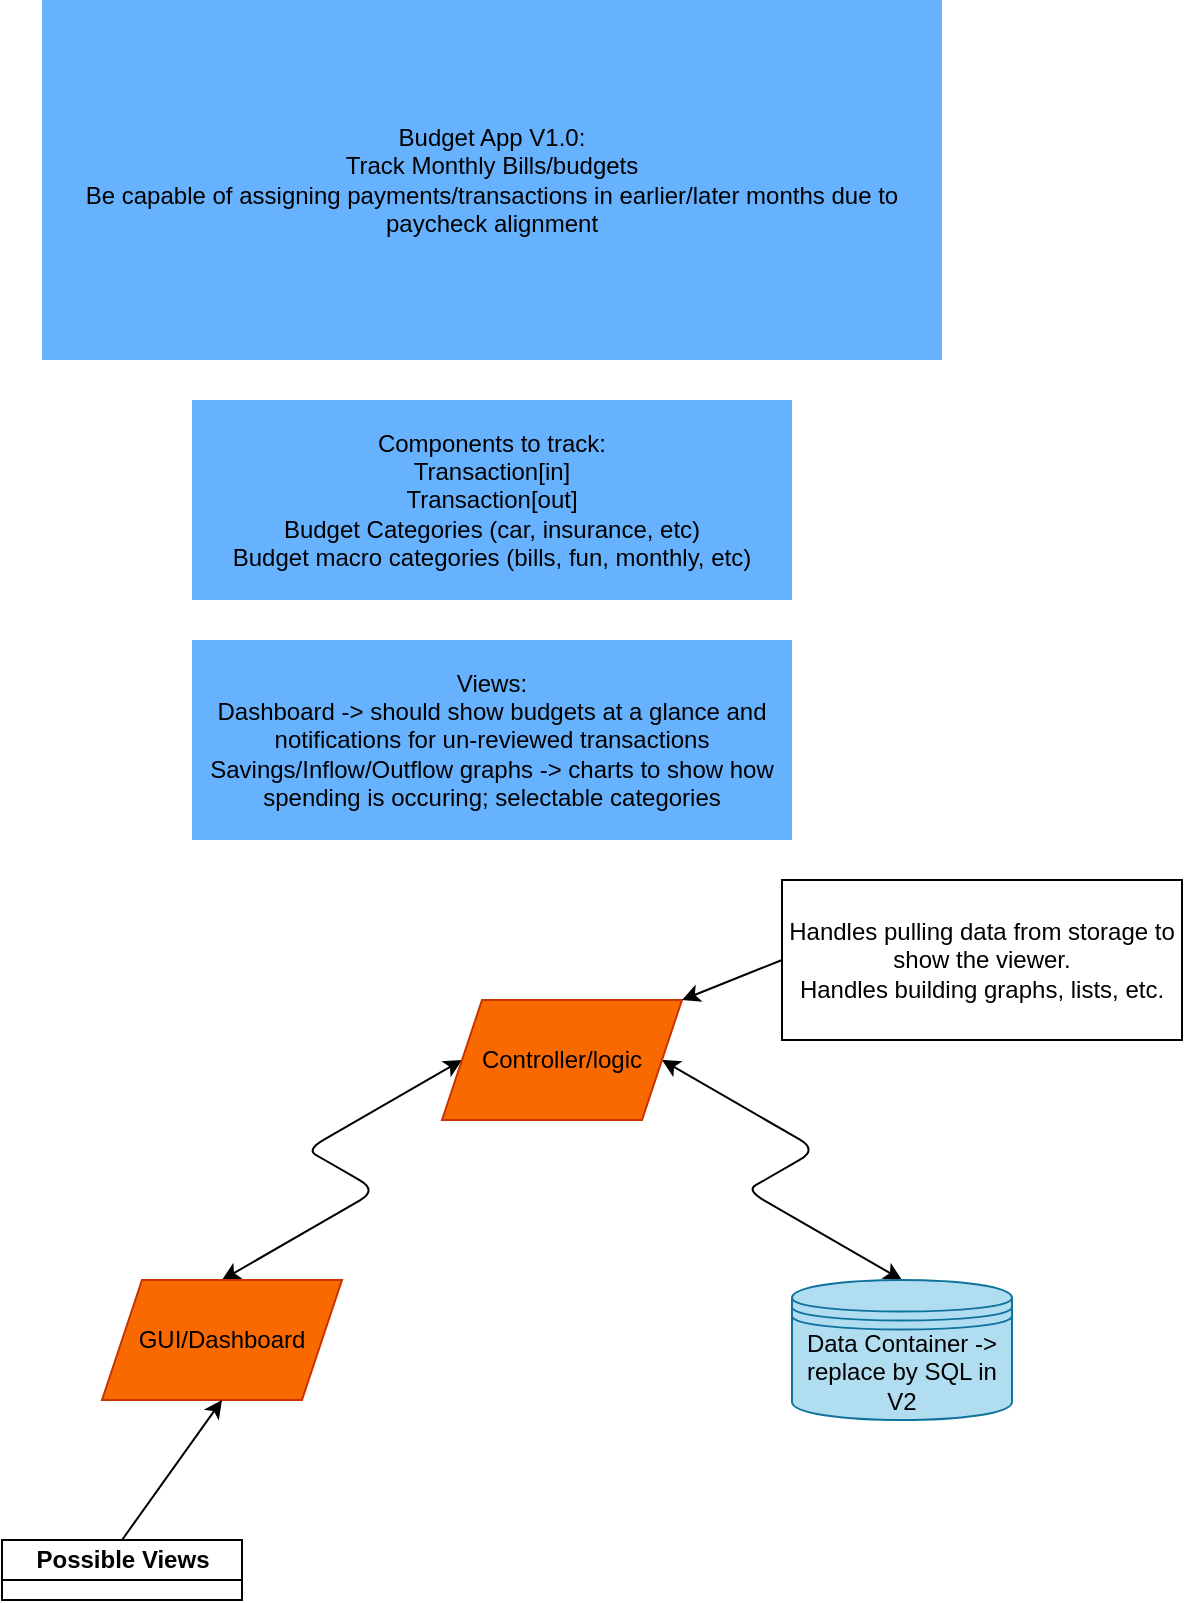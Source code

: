 <mxfile>
    <diagram id="-VVylhuuQzuaavlVenEL" name="Page-1">
        <mxGraphModel dx="1270" dy="936" grid="1" gridSize="10" guides="1" tooltips="1" connect="1" arrows="1" fold="1" page="1" pageScale="1" pageWidth="850" pageHeight="1100" math="0" shadow="0">
            <root>
                <mxCell id="0"/>
                <mxCell id="1" parent="0"/>
                <mxCell id="2" value="Budget App V1.0:&lt;div&gt;Track Monthly Bills/budgets&lt;/div&gt;&lt;div&gt;Be capable of assigning payments/transactions in earlier/later months due to paycheck alignment&lt;/div&gt;" style="text;html=1;align=center;verticalAlign=middle;whiteSpace=wrap;rounded=0;fillColor=#66B2FF;" parent="1" vertex="1">
                    <mxGeometry x="40" y="40" width="450" height="180" as="geometry"/>
                </mxCell>
                <mxCell id="3" value="Components to track:&lt;div&gt;Transaction[in]&lt;/div&gt;&lt;div&gt;Transaction[out]&lt;/div&gt;&lt;div&gt;Budget Categories (car, insurance, etc)&lt;/div&gt;&lt;div&gt;Budget macro categories (bills, fun, monthly, etc)&lt;/div&gt;" style="text;html=1;align=center;verticalAlign=middle;whiteSpace=wrap;rounded=0;fillColor=#66B2FF;" parent="1" vertex="1">
                    <mxGeometry x="115" y="240" width="300" height="100" as="geometry"/>
                </mxCell>
                <mxCell id="4" value="Views:&lt;div&gt;Dashboard -&amp;gt; should show budgets at a glance and notifications for un-reviewed transactions&lt;/div&gt;&lt;div&gt;Savings/Inflow/Outflow graphs -&amp;gt; charts to show how spending is occuring; selectable categories&lt;/div&gt;" style="text;html=1;align=center;verticalAlign=middle;whiteSpace=wrap;rounded=0;fillColor=#66B2FF;" parent="1" vertex="1">
                    <mxGeometry x="115" y="360" width="300" height="100" as="geometry"/>
                </mxCell>
                <mxCell id="8" style="edgeStyle=isometricEdgeStyle;html=1;exitX=0.5;exitY=0;exitDx=0;exitDy=0;entryX=0;entryY=0.5;entryDx=0;entryDy=0;rounded=1;startArrow=classic;startFill=1;curved=0;" parent="1" source="5" target="6" edge="1">
                    <mxGeometry relative="1" as="geometry"/>
                </mxCell>
                <mxCell id="5" value="GUI/Dashboard" style="shape=parallelogram;perimeter=parallelogramPerimeter;whiteSpace=wrap;html=1;fixedSize=1;fillColor=#fa6800;fontColor=#000000;strokeColor=#C73500;" parent="1" vertex="1">
                    <mxGeometry x="70" y="680" width="120" height="60" as="geometry"/>
                </mxCell>
                <mxCell id="9" style="edgeStyle=isometricEdgeStyle;html=1;exitX=1;exitY=0.5;exitDx=0;exitDy=0;entryX=0.5;entryY=0;entryDx=0;entryDy=0;elbow=vertical;startArrow=classic;startFill=1;" parent="1" source="6" target="10" edge="1">
                    <mxGeometry relative="1" as="geometry">
                        <mxPoint x="430" y="680" as="targetPoint"/>
                    </mxGeometry>
                </mxCell>
                <mxCell id="6" value="Controller/logic" style="shape=parallelogram;perimeter=parallelogramPerimeter;whiteSpace=wrap;html=1;fixedSize=1;fillColor=#fa6800;fontColor=#000000;strokeColor=#C73500;" parent="1" vertex="1">
                    <mxGeometry x="240" y="540" width="120" height="60" as="geometry"/>
                </mxCell>
                <mxCell id="10" value="Data Container -&amp;gt; replace by SQL in V2" style="shape=datastore;whiteSpace=wrap;html=1;fillColor=#b1ddf0;strokeColor=#10739e;" parent="1" vertex="1">
                    <mxGeometry x="415" y="680" width="110" height="70" as="geometry"/>
                </mxCell>
                <mxCell id="28" style="edgeStyle=none;html=1;exitX=0.5;exitY=0;exitDx=0;exitDy=0;entryX=0.5;entryY=1;entryDx=0;entryDy=0;" parent="1" source="24" target="5" edge="1">
                    <mxGeometry relative="1" as="geometry"/>
                </mxCell>
                <mxCell id="24" value="Possible Views" style="swimlane;childLayout=stackLayout;resizeParent=1;resizeParentMax=0;startSize=20;html=1;" parent="1" vertex="1" collapsed="1">
                    <mxGeometry x="20" y="810" width="120" height="30" as="geometry">
                        <mxRectangle x="20" y="810" width="120" height="170" as="alternateBounds"/>
                    </mxGeometry>
                </mxCell>
                <mxCell id="25" value="Mobile/Small" style="swimlane;startSize=20;html=1;" parent="24" vertex="1" collapsed="1">
                    <mxGeometry y="20" width="60" height="150" as="geometry">
                        <mxRectangle y="20" width="200" height="150" as="alternateBounds"/>
                    </mxGeometry>
                </mxCell>
                <mxCell id="15" value="Single View capable" style="text;strokeColor=none;fillColor=none;align=left;verticalAlign=top;spacingLeft=4;spacingRight=4;overflow=hidden;rotatable=0;points=[[0,0.5],[1,0.5]];portConstraint=eastwest;whiteSpace=wrap;html=1;" parent="25" vertex="1">
                    <mxGeometry x="10" y="30" width="130" height="26" as="geometry"/>
                </mxCell>
                <mxCell id="16" value="View switcher at bottom (icons)" style="text;strokeColor=none;fillColor=none;align=left;verticalAlign=top;spacingLeft=4;spacingRight=4;overflow=hidden;rotatable=0;points=[[0,0.5],[1,0.5]];portConstraint=eastwest;whiteSpace=wrap;html=1;" parent="25" vertex="1">
                    <mxGeometry x="10" y="60" width="180" height="26" as="geometry"/>
                </mxCell>
                <mxCell id="17" value="Maybe sidebar that auto-hides?" style="text;strokeColor=none;fillColor=none;align=left;verticalAlign=top;spacingLeft=4;spacingRight=4;overflow=hidden;rotatable=0;points=[[0,0.5],[1,0.5]];portConstraint=eastwest;whiteSpace=wrap;html=1;" parent="25" vertex="1">
                    <mxGeometry x="5" y="100" width="185" height="26" as="geometry"/>
                </mxCell>
                <mxCell id="26" value="Desktop/Large" style="swimlane;startSize=20;html=1;" parent="24" vertex="1" collapsed="1">
                    <mxGeometry x="60" y="20" width="60" height="150" as="geometry">
                        <mxRectangle x="200" y="20" width="190" height="150" as="alternateBounds"/>
                    </mxGeometry>
                </mxCell>
                <mxCell id="20" value="Multi-View capable" style="text;strokeColor=none;fillColor=none;align=left;verticalAlign=top;spacingLeft=4;spacingRight=4;overflow=hidden;rotatable=0;points=[[0,0.5],[1,0.5]];portConstraint=eastwest;whiteSpace=wrap;html=1;" parent="26" vertex="1">
                    <mxGeometry x="10" y="30" width="120" height="26" as="geometry"/>
                </mxCell>
                <mxCell id="21" value="Sidebar with icons and descrip" style="text;strokeColor=none;fillColor=none;align=left;verticalAlign=top;spacingLeft=4;spacingRight=4;overflow=hidden;rotatable=0;points=[[0,0.5],[1,0.5]];portConstraint=eastwest;whiteSpace=wrap;html=1;" parent="26" vertex="1">
                    <mxGeometry x="10" y="62" width="180" height="26" as="geometry"/>
                </mxCell>
                <mxCell id="30" style="edgeStyle=none;html=1;exitX=0;exitY=0.5;exitDx=0;exitDy=0;entryX=1;entryY=0;entryDx=0;entryDy=0;" edge="1" parent="1" source="29" target="6">
                    <mxGeometry relative="1" as="geometry"/>
                </mxCell>
                <mxCell id="29" value="Handles pulling data from storage to show the viewer.&lt;div&gt;Handles building graphs, lists, etc.&lt;/div&gt;" style="whiteSpace=wrap;html=1;" vertex="1" parent="1">
                    <mxGeometry x="410" y="480" width="200" height="80" as="geometry"/>
                </mxCell>
            </root>
        </mxGraphModel>
    </diagram>
</mxfile>